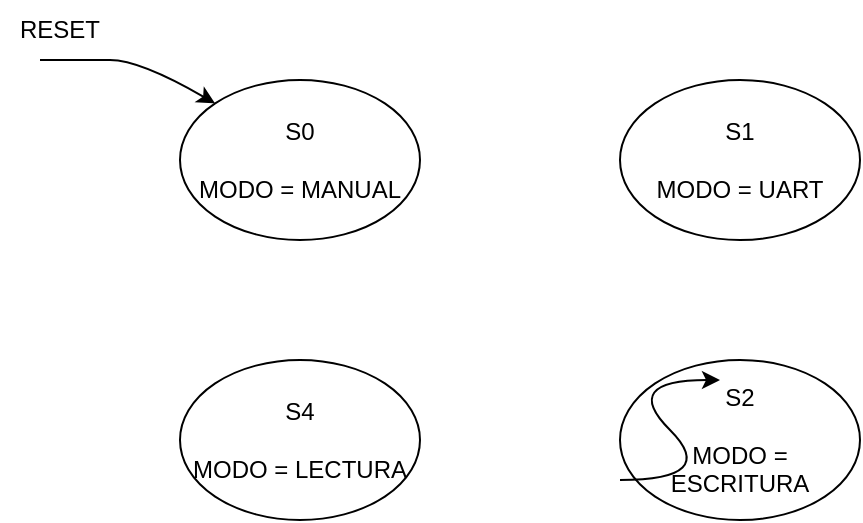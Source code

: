 <mxfile version="24.4.7" type="github">
  <diagram name="Página-1" id="ePx6Cf_GH81Xt21gga2w">
    <mxGraphModel dx="447" dy="240" grid="1" gridSize="10" guides="1" tooltips="1" connect="1" arrows="1" fold="1" page="1" pageScale="1" pageWidth="827" pageHeight="1169" math="0" shadow="0">
      <root>
        <mxCell id="0" />
        <mxCell id="1" parent="0" />
        <mxCell id="vWSifuZXK-JdZ976VRV6-1" value="S0&lt;div&gt;&lt;br&gt;&lt;/div&gt;&lt;div&gt;MODO = MANUAL&lt;/div&gt;" style="ellipse;whiteSpace=wrap;html=1;" vertex="1" parent="1">
          <mxGeometry x="170" y="120" width="120" height="80" as="geometry" />
        </mxCell>
        <mxCell id="vWSifuZXK-JdZ976VRV6-2" value="S1&lt;div&gt;&lt;br&gt;&lt;/div&gt;&lt;div&gt;MODO = UART&lt;/div&gt;" style="ellipse;whiteSpace=wrap;html=1;" vertex="1" parent="1">
          <mxGeometry x="390" y="120" width="120" height="80" as="geometry" />
        </mxCell>
        <mxCell id="vWSifuZXK-JdZ976VRV6-3" value="S2&lt;div&gt;&lt;br&gt;&lt;/div&gt;&lt;div&gt;MODO = ESCRITURA&lt;/div&gt;" style="ellipse;whiteSpace=wrap;html=1;" vertex="1" parent="1">
          <mxGeometry x="390" y="260" width="120" height="80" as="geometry" />
        </mxCell>
        <mxCell id="vWSifuZXK-JdZ976VRV6-4" value="S4&lt;div&gt;&lt;br&gt;&lt;/div&gt;&lt;div&gt;MODO = LECTURA&lt;/div&gt;" style="ellipse;whiteSpace=wrap;html=1;" vertex="1" parent="1">
          <mxGeometry x="170" y="260" width="120" height="80" as="geometry" />
        </mxCell>
        <mxCell id="vWSifuZXK-JdZ976VRV6-5" value="" style="curved=1;endArrow=classic;html=1;rounded=0;" edge="1" parent="1">
          <mxGeometry width="50" height="50" relative="1" as="geometry">
            <mxPoint x="390" y="320" as="sourcePoint" />
            <mxPoint x="440" y="270" as="targetPoint" />
            <Array as="points">
              <mxPoint x="440" y="320" />
              <mxPoint x="390" y="270" />
            </Array>
          </mxGeometry>
        </mxCell>
        <mxCell id="vWSifuZXK-JdZ976VRV6-7" value="" style="curved=1;endArrow=classic;html=1;rounded=0;entryX=0;entryY=0;entryDx=0;entryDy=0;" edge="1" parent="1" target="vWSifuZXK-JdZ976VRV6-1">
          <mxGeometry width="50" height="50" relative="1" as="geometry">
            <mxPoint x="100" y="110" as="sourcePoint" />
            <mxPoint x="110" y="100" as="targetPoint" />
            <Array as="points">
              <mxPoint x="120" y="110" />
              <mxPoint x="150" y="110" />
            </Array>
          </mxGeometry>
        </mxCell>
        <mxCell id="vWSifuZXK-JdZ976VRV6-8" value="RESET" style="text;html=1;align=center;verticalAlign=middle;whiteSpace=wrap;rounded=0;" vertex="1" parent="1">
          <mxGeometry x="80" y="80" width="60" height="30" as="geometry" />
        </mxCell>
      </root>
    </mxGraphModel>
  </diagram>
</mxfile>
